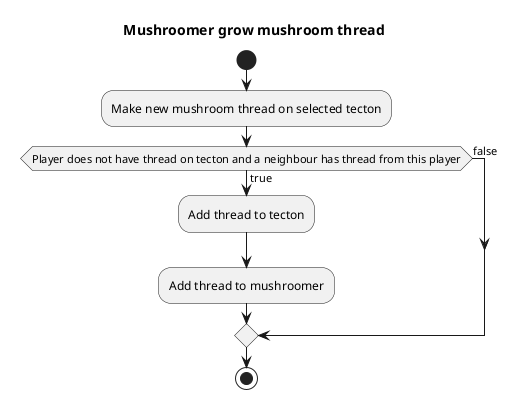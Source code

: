 @startuml
title Mushroomer grow mushroom thread

start

:Make new mushroom thread on selected tecton;

if (Player does not have thread on tecton and a neighbour has thread from this player) then (true)
  :Add thread to tecton;
  :Add thread to mushroomer;
else (false)
end if

stop
@enduml

